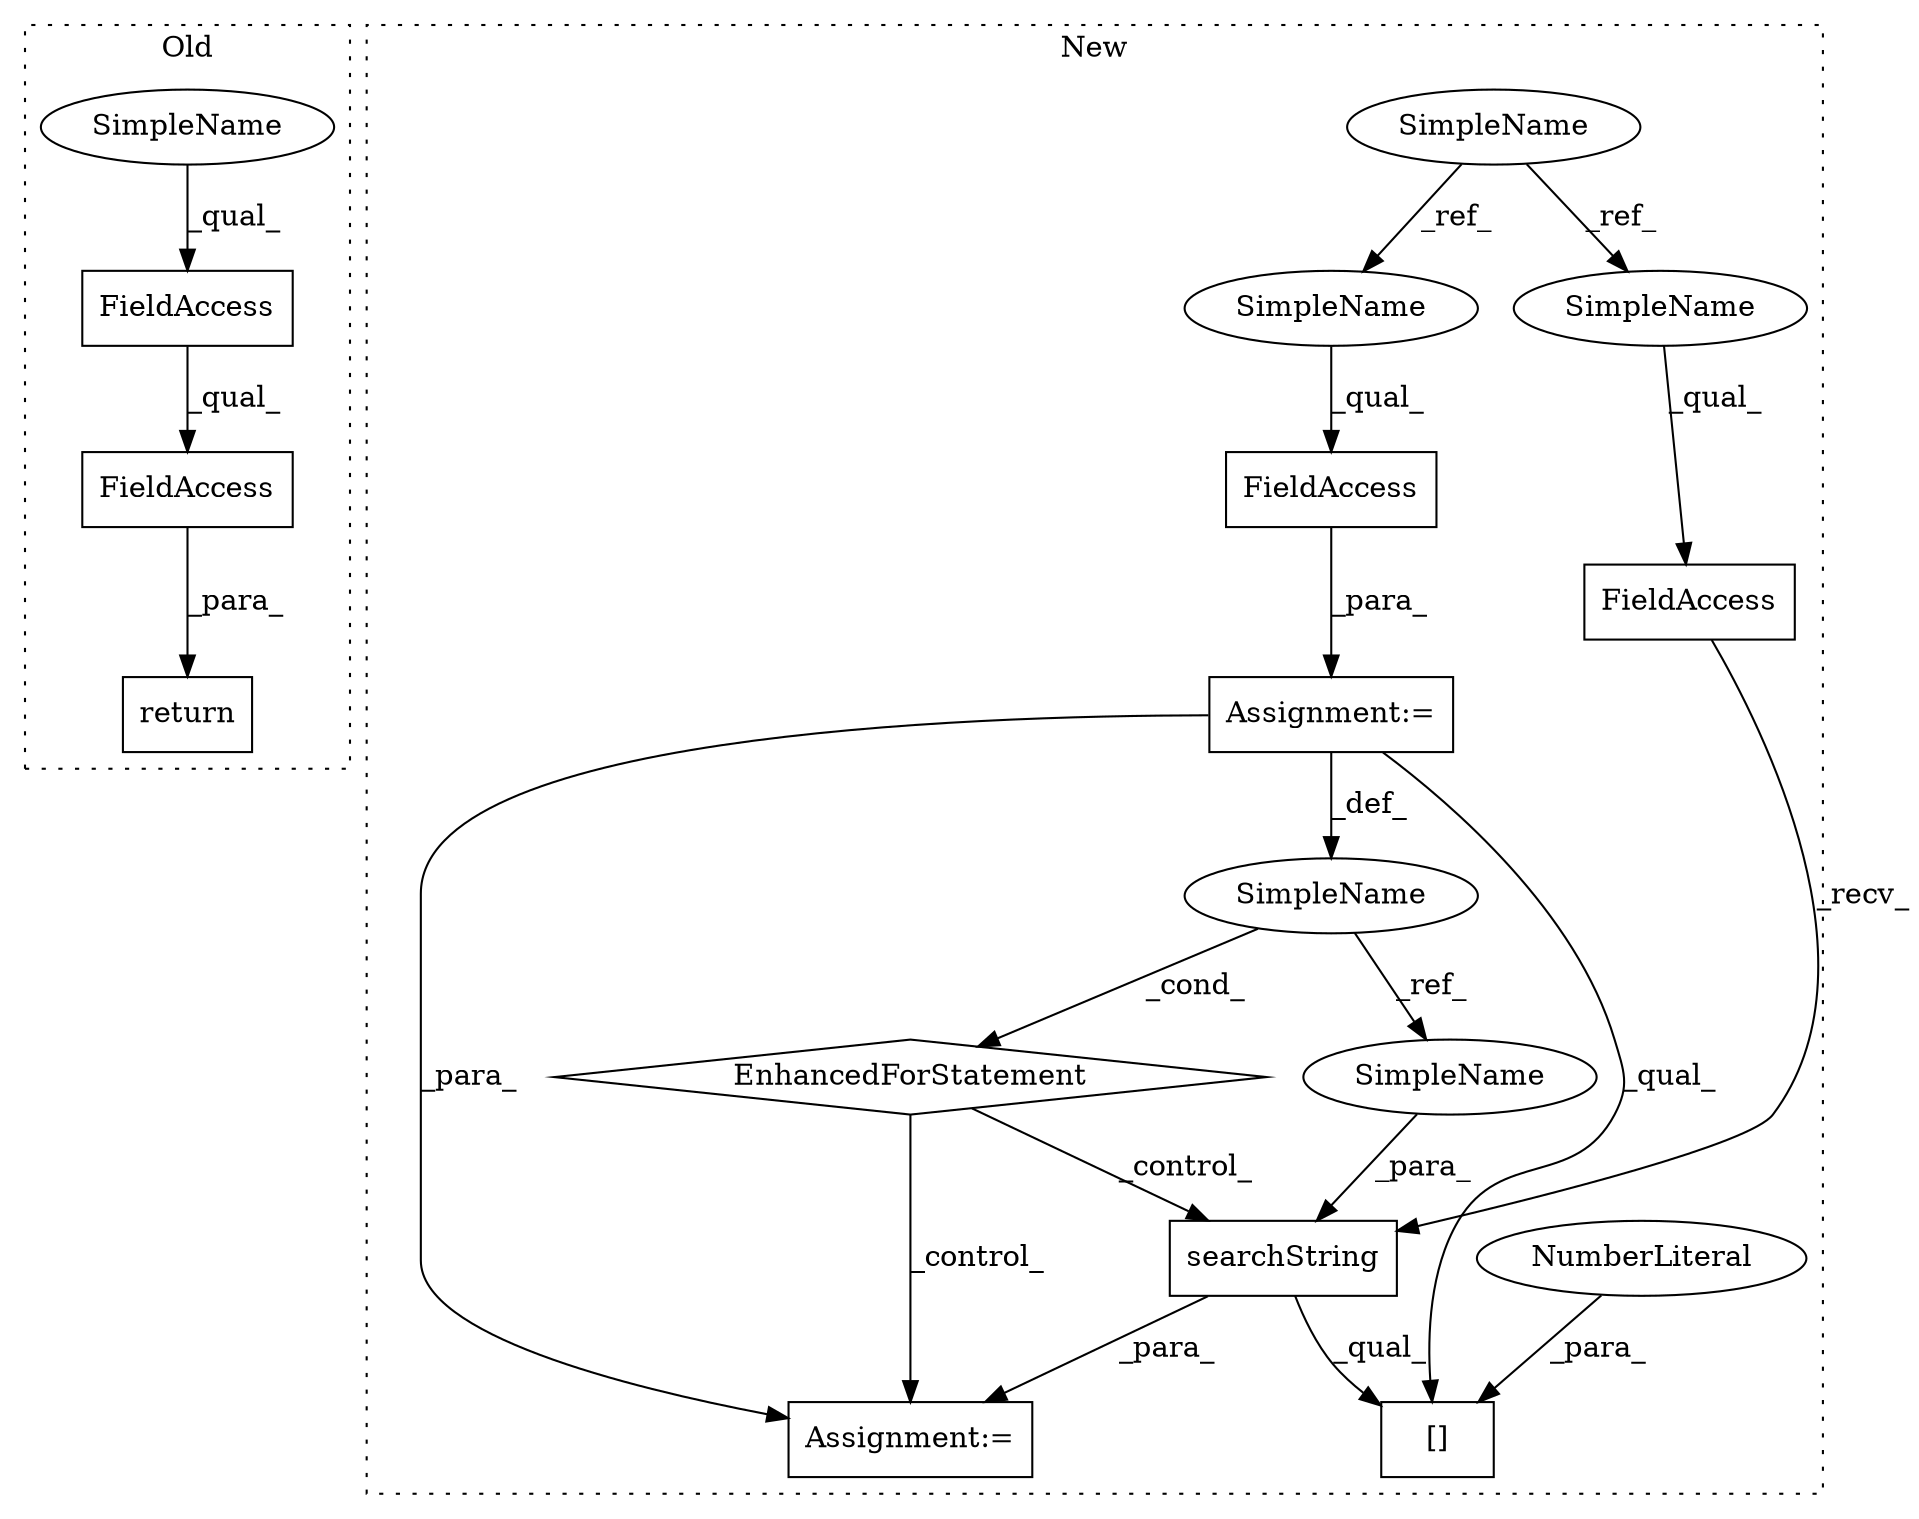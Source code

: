 digraph G {
subgraph cluster0 {
1 [label="return" a="41" s="7696" l="7" shape="box"];
7 [label="FieldAccess" a="22" s="7703" l="26" shape="box"];
8 [label="FieldAccess" a="22" s="7703" l="12" shape="box"];
17 [label="SimpleName" a="42" s="7703" l="4" shape="ellipse"];
label = "Old";
style="dotted";
}
subgraph cluster1 {
2 [label="searchString" a="32" s="6978,6996" l="13,1" shape="box"];
3 [label="[]" a="2" s="6956,6999" l="42,1" shape="box"];
4 [label="NumberLiteral" a="34" s="6998" l="1" shape="ellipse"];
5 [label="EnhancedForStatement" a="70" s="6854,6941" l="53,2" shape="diamond"];
6 [label="FieldAccess" a="22" s="6956" l="21" shape="box"];
9 [label="SimpleName" a="42" s="6699" l="4" shape="ellipse"];
10 [label="FieldAccess" a="22" s="6919" l="22" shape="box"];
11 [label="Assignment:=" a="7" s="6955" l="1" shape="box"];
12 [label="SimpleName" a="42" s="6911" l="5" shape="ellipse"];
13 [label="Assignment:=" a="7" s="6854,6941" l="53,2" shape="box"];
14 [label="SimpleName" a="42" s="6991" l="5" shape="ellipse"];
15 [label="SimpleName" a="42" s="6919" l="4" shape="ellipse"];
16 [label="SimpleName" a="42" s="6956" l="4" shape="ellipse"];
label = "New";
style="dotted";
}
2 -> 3 [label="_qual_"];
2 -> 11 [label="_para_"];
4 -> 3 [label="_para_"];
5 -> 2 [label="_control_"];
5 -> 11 [label="_control_"];
6 -> 2 [label="_recv_"];
7 -> 1 [label="_para_"];
8 -> 7 [label="_qual_"];
9 -> 16 [label="_ref_"];
9 -> 15 [label="_ref_"];
10 -> 13 [label="_para_"];
12 -> 5 [label="_cond_"];
12 -> 14 [label="_ref_"];
13 -> 11 [label="_para_"];
13 -> 12 [label="_def_"];
13 -> 3 [label="_qual_"];
14 -> 2 [label="_para_"];
15 -> 10 [label="_qual_"];
16 -> 6 [label="_qual_"];
17 -> 8 [label="_qual_"];
}